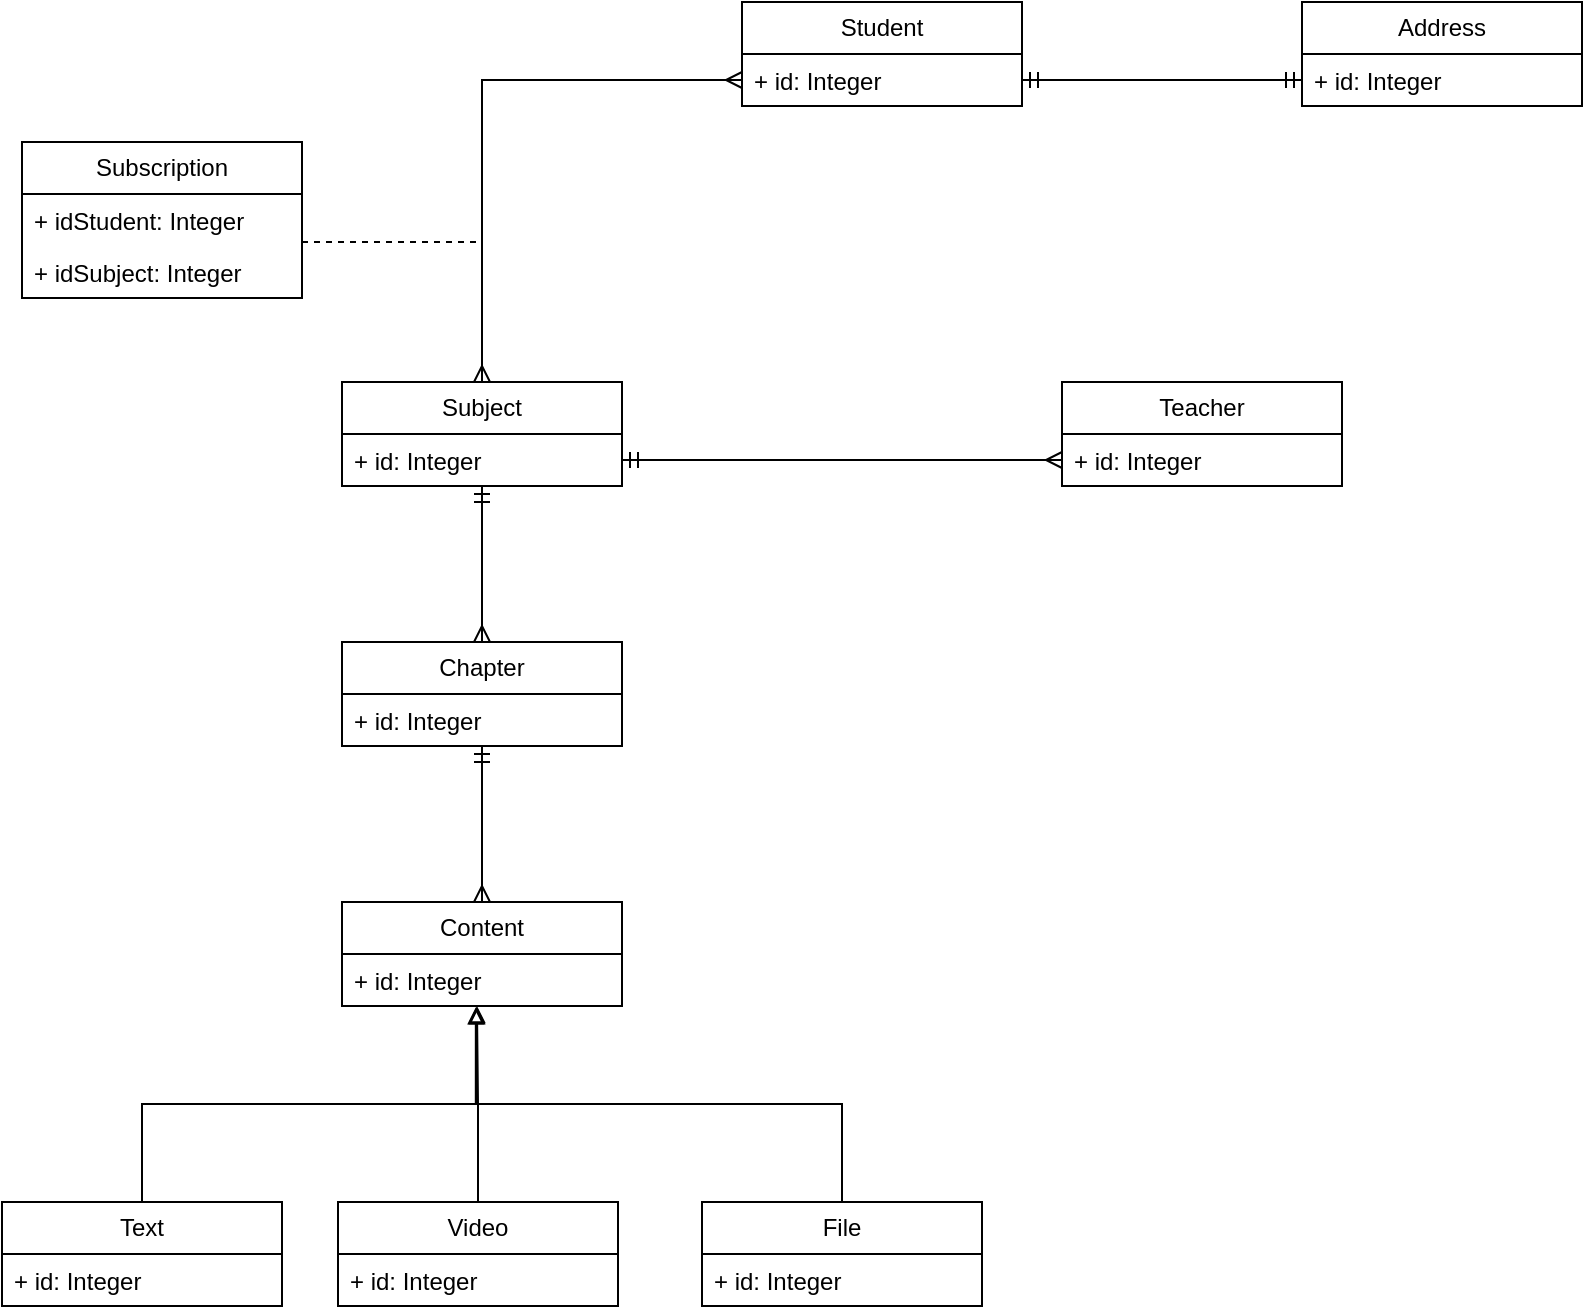 <mxfile version="22.0.3" type="device">
  <diagram name="Page-1" id="S_0nYfbj2h-tWJ1TZthk">
    <mxGraphModel dx="1793" dy="657" grid="0" gridSize="10" guides="1" tooltips="1" connect="1" arrows="1" fold="1" page="0" pageScale="1" pageWidth="1169" pageHeight="827" math="0" shadow="0">
      <root>
        <mxCell id="0" />
        <mxCell id="1" parent="0" />
        <mxCell id="pmQQCVCZeisjfDkoQvOi-5" value="Student" style="swimlane;fontStyle=0;childLayout=stackLayout;horizontal=1;startSize=26;fillColor=none;horizontalStack=0;resizeParent=1;resizeParentMax=0;resizeLast=0;collapsible=1;marginBottom=0;whiteSpace=wrap;html=1;" parent="1" vertex="1">
          <mxGeometry x="520" y="160" width="140" height="52" as="geometry" />
        </mxCell>
        <mxCell id="pmQQCVCZeisjfDkoQvOi-8" value="+ id: Integer" style="text;strokeColor=none;fillColor=none;align=left;verticalAlign=top;spacingLeft=4;spacingRight=4;overflow=hidden;rotatable=0;points=[[0,0.5],[1,0.5]];portConstraint=eastwest;whiteSpace=wrap;html=1;" parent="pmQQCVCZeisjfDkoQvOi-5" vertex="1">
          <mxGeometry y="26" width="140" height="26" as="geometry" />
        </mxCell>
        <mxCell id="pmQQCVCZeisjfDkoQvOi-9" value="Teacher" style="swimlane;fontStyle=0;childLayout=stackLayout;horizontal=1;startSize=26;fillColor=none;horizontalStack=0;resizeParent=1;resizeParentMax=0;resizeLast=0;collapsible=1;marginBottom=0;whiteSpace=wrap;html=1;" parent="1" vertex="1">
          <mxGeometry x="680" y="350" width="140" height="52" as="geometry" />
        </mxCell>
        <mxCell id="pmQQCVCZeisjfDkoQvOi-10" value="+ id: Integer" style="text;strokeColor=none;fillColor=none;align=left;verticalAlign=top;spacingLeft=4;spacingRight=4;overflow=hidden;rotatable=0;points=[[0,0.5],[1,0.5]];portConstraint=eastwest;whiteSpace=wrap;html=1;" parent="pmQQCVCZeisjfDkoQvOi-9" vertex="1">
          <mxGeometry y="26" width="140" height="26" as="geometry" />
        </mxCell>
        <mxCell id="pmQQCVCZeisjfDkoQvOi-21" style="edgeStyle=orthogonalEdgeStyle;rounded=0;orthogonalLoop=1;jettySize=auto;html=1;entryX=0.5;entryY=0;entryDx=0;entryDy=0;startArrow=ERmandOne;startFill=0;endArrow=ERmany;endFill=0;" parent="1" source="pmQQCVCZeisjfDkoQvOi-11" target="pmQQCVCZeisjfDkoQvOi-13" edge="1">
          <mxGeometry relative="1" as="geometry" />
        </mxCell>
        <mxCell id="pmQQCVCZeisjfDkoQvOi-11" value="Subject" style="swimlane;fontStyle=0;childLayout=stackLayout;horizontal=1;startSize=26;fillColor=none;horizontalStack=0;resizeParent=1;resizeParentMax=0;resizeLast=0;collapsible=1;marginBottom=0;whiteSpace=wrap;html=1;" parent="1" vertex="1">
          <mxGeometry x="320" y="350" width="140" height="52" as="geometry" />
        </mxCell>
        <mxCell id="pmQQCVCZeisjfDkoQvOi-12" value="+ id: Integer" style="text;strokeColor=none;fillColor=none;align=left;verticalAlign=top;spacingLeft=4;spacingRight=4;overflow=hidden;rotatable=0;points=[[0,0.5],[1,0.5]];portConstraint=eastwest;whiteSpace=wrap;html=1;" parent="pmQQCVCZeisjfDkoQvOi-11" vertex="1">
          <mxGeometry y="26" width="140" height="26" as="geometry" />
        </mxCell>
        <mxCell id="pmQQCVCZeisjfDkoQvOi-22" style="edgeStyle=orthogonalEdgeStyle;rounded=0;orthogonalLoop=1;jettySize=auto;html=1;entryX=0.5;entryY=0;entryDx=0;entryDy=0;startArrow=ERmandOne;startFill=0;endArrow=ERmany;endFill=0;" parent="1" source="pmQQCVCZeisjfDkoQvOi-13" target="pmQQCVCZeisjfDkoQvOi-15" edge="1">
          <mxGeometry relative="1" as="geometry" />
        </mxCell>
        <mxCell id="pmQQCVCZeisjfDkoQvOi-13" value="Chapter" style="swimlane;fontStyle=0;childLayout=stackLayout;horizontal=1;startSize=26;fillColor=none;horizontalStack=0;resizeParent=1;resizeParentMax=0;resizeLast=0;collapsible=1;marginBottom=0;whiteSpace=wrap;html=1;" parent="1" vertex="1">
          <mxGeometry x="320" y="480" width="140" height="52" as="geometry" />
        </mxCell>
        <mxCell id="pmQQCVCZeisjfDkoQvOi-14" value="+ id: Integer" style="text;strokeColor=none;fillColor=none;align=left;verticalAlign=top;spacingLeft=4;spacingRight=4;overflow=hidden;rotatable=0;points=[[0,0.5],[1,0.5]];portConstraint=eastwest;whiteSpace=wrap;html=1;" parent="pmQQCVCZeisjfDkoQvOi-13" vertex="1">
          <mxGeometry y="26" width="140" height="26" as="geometry" />
        </mxCell>
        <mxCell id="pmQQCVCZeisjfDkoQvOi-15" value="Content" style="swimlane;fontStyle=0;childLayout=stackLayout;horizontal=1;startSize=26;fillColor=none;horizontalStack=0;resizeParent=1;resizeParentMax=0;resizeLast=0;collapsible=1;marginBottom=0;whiteSpace=wrap;html=1;" parent="1" vertex="1">
          <mxGeometry x="320" y="610" width="140" height="52" as="geometry" />
        </mxCell>
        <mxCell id="pmQQCVCZeisjfDkoQvOi-16" value="+ id: Integer" style="text;strokeColor=none;fillColor=none;align=left;verticalAlign=top;spacingLeft=4;spacingRight=4;overflow=hidden;rotatable=0;points=[[0,0.5],[1,0.5]];portConstraint=eastwest;whiteSpace=wrap;html=1;" parent="pmQQCVCZeisjfDkoQvOi-15" vertex="1">
          <mxGeometry y="26" width="140" height="26" as="geometry" />
        </mxCell>
        <mxCell id="pmQQCVCZeisjfDkoQvOi-17" value="Address" style="swimlane;fontStyle=0;childLayout=stackLayout;horizontal=1;startSize=26;fillColor=none;horizontalStack=0;resizeParent=1;resizeParentMax=0;resizeLast=0;collapsible=1;marginBottom=0;whiteSpace=wrap;html=1;" parent="1" vertex="1">
          <mxGeometry x="800" y="160" width="140" height="52" as="geometry" />
        </mxCell>
        <mxCell id="pmQQCVCZeisjfDkoQvOi-18" value="+ id: Integer" style="text;strokeColor=none;fillColor=none;align=left;verticalAlign=top;spacingLeft=4;spacingRight=4;overflow=hidden;rotatable=0;points=[[0,0.5],[1,0.5]];portConstraint=eastwest;whiteSpace=wrap;html=1;" parent="pmQQCVCZeisjfDkoQvOi-17" vertex="1">
          <mxGeometry y="26" width="140" height="26" as="geometry" />
        </mxCell>
        <mxCell id="pmQQCVCZeisjfDkoQvOi-19" style="edgeStyle=orthogonalEdgeStyle;rounded=0;orthogonalLoop=1;jettySize=auto;html=1;startArrow=ERmandOne;startFill=0;endArrow=ERmandOne;endFill=0;" parent="1" source="pmQQCVCZeisjfDkoQvOi-8" target="pmQQCVCZeisjfDkoQvOi-18" edge="1">
          <mxGeometry relative="1" as="geometry" />
        </mxCell>
        <mxCell id="pmQQCVCZeisjfDkoQvOi-20" style="edgeStyle=orthogonalEdgeStyle;rounded=0;orthogonalLoop=1;jettySize=auto;html=1;entryX=1;entryY=0.5;entryDx=0;entryDy=0;startArrow=ERmany;startFill=0;endArrow=ERmandOne;endFill=0;" parent="1" source="pmQQCVCZeisjfDkoQvOi-10" target="pmQQCVCZeisjfDkoQvOi-12" edge="1">
          <mxGeometry relative="1" as="geometry" />
        </mxCell>
        <mxCell id="pmQQCVCZeisjfDkoQvOi-23" value="Text" style="swimlane;fontStyle=0;childLayout=stackLayout;horizontal=1;startSize=26;fillColor=none;horizontalStack=0;resizeParent=1;resizeParentMax=0;resizeLast=0;collapsible=1;marginBottom=0;whiteSpace=wrap;html=1;" parent="1" vertex="1">
          <mxGeometry x="150" y="760" width="140" height="52" as="geometry" />
        </mxCell>
        <mxCell id="pmQQCVCZeisjfDkoQvOi-24" value="+ id: Integer" style="text;strokeColor=none;fillColor=none;align=left;verticalAlign=top;spacingLeft=4;spacingRight=4;overflow=hidden;rotatable=0;points=[[0,0.5],[1,0.5]];portConstraint=eastwest;whiteSpace=wrap;html=1;" parent="pmQQCVCZeisjfDkoQvOi-23" vertex="1">
          <mxGeometry y="26" width="140" height="26" as="geometry" />
        </mxCell>
        <mxCell id="pmQQCVCZeisjfDkoQvOi-25" value="Video" style="swimlane;fontStyle=0;childLayout=stackLayout;horizontal=1;startSize=26;fillColor=none;horizontalStack=0;resizeParent=1;resizeParentMax=0;resizeLast=0;collapsible=1;marginBottom=0;whiteSpace=wrap;html=1;" parent="1" vertex="1">
          <mxGeometry x="318" y="760" width="140" height="52" as="geometry" />
        </mxCell>
        <mxCell id="pmQQCVCZeisjfDkoQvOi-26" value="+ id: Integer" style="text;strokeColor=none;fillColor=none;align=left;verticalAlign=top;spacingLeft=4;spacingRight=4;overflow=hidden;rotatable=0;points=[[0,0.5],[1,0.5]];portConstraint=eastwest;whiteSpace=wrap;html=1;" parent="pmQQCVCZeisjfDkoQvOi-25" vertex="1">
          <mxGeometry y="26" width="140" height="26" as="geometry" />
        </mxCell>
        <mxCell id="pmQQCVCZeisjfDkoQvOi-27" value="File" style="swimlane;fontStyle=0;childLayout=stackLayout;horizontal=1;startSize=26;fillColor=none;horizontalStack=0;resizeParent=1;resizeParentMax=0;resizeLast=0;collapsible=1;marginBottom=0;whiteSpace=wrap;html=1;" parent="1" vertex="1">
          <mxGeometry x="500" y="760" width="140" height="52" as="geometry" />
        </mxCell>
        <mxCell id="pmQQCVCZeisjfDkoQvOi-28" value="+ id: Integer" style="text;strokeColor=none;fillColor=none;align=left;verticalAlign=top;spacingLeft=4;spacingRight=4;overflow=hidden;rotatable=0;points=[[0,0.5],[1,0.5]];portConstraint=eastwest;whiteSpace=wrap;html=1;" parent="pmQQCVCZeisjfDkoQvOi-27" vertex="1">
          <mxGeometry y="26" width="140" height="26" as="geometry" />
        </mxCell>
        <mxCell id="pmQQCVCZeisjfDkoQvOi-29" style="edgeStyle=orthogonalEdgeStyle;rounded=0;orthogonalLoop=1;jettySize=auto;html=1;entryX=0.482;entryY=1;entryDx=0;entryDy=0;entryPerimeter=0;endArrow=block;endFill=0;" parent="1" source="pmQQCVCZeisjfDkoQvOi-25" target="pmQQCVCZeisjfDkoQvOi-16" edge="1">
          <mxGeometry relative="1" as="geometry" />
        </mxCell>
        <mxCell id="pmQQCVCZeisjfDkoQvOi-30" style="edgeStyle=orthogonalEdgeStyle;rounded=0;orthogonalLoop=1;jettySize=auto;html=1;entryX=0.482;entryY=1.022;entryDx=0;entryDy=0;entryPerimeter=0;endArrow=block;endFill=0;" parent="1" source="pmQQCVCZeisjfDkoQvOi-27" target="pmQQCVCZeisjfDkoQvOi-16" edge="1">
          <mxGeometry relative="1" as="geometry" />
        </mxCell>
        <mxCell id="pmQQCVCZeisjfDkoQvOi-31" style="edgeStyle=orthogonalEdgeStyle;rounded=0;orthogonalLoop=1;jettySize=auto;html=1;entryX=0.478;entryY=1.022;entryDx=0;entryDy=0;entryPerimeter=0;endArrow=block;endFill=0;" parent="1" source="pmQQCVCZeisjfDkoQvOi-23" target="pmQQCVCZeisjfDkoQvOi-16" edge="1">
          <mxGeometry relative="1" as="geometry" />
        </mxCell>
        <mxCell id="pmQQCVCZeisjfDkoQvOi-32" style="edgeStyle=orthogonalEdgeStyle;rounded=0;orthogonalLoop=1;jettySize=auto;html=1;startArrow=ERmany;startFill=0;endArrow=ERmany;endFill=0;" parent="1" source="pmQQCVCZeisjfDkoQvOi-8" target="pmQQCVCZeisjfDkoQvOi-11" edge="1">
          <mxGeometry relative="1" as="geometry" />
        </mxCell>
        <mxCell id="pmQQCVCZeisjfDkoQvOi-34" value="" style="endArrow=none;dashed=1;html=1;rounded=0;" parent="1" edge="1">
          <mxGeometry width="50" height="50" relative="1" as="geometry">
            <mxPoint x="300" y="280" as="sourcePoint" />
            <mxPoint x="390" y="280" as="targetPoint" />
          </mxGeometry>
        </mxCell>
        <mxCell id="pmQQCVCZeisjfDkoQvOi-38" value="Subscription" style="swimlane;fontStyle=0;childLayout=stackLayout;horizontal=1;startSize=26;fillColor=none;horizontalStack=0;resizeParent=1;resizeParentMax=0;resizeLast=0;collapsible=1;marginBottom=0;whiteSpace=wrap;html=1;" parent="1" vertex="1">
          <mxGeometry x="160" y="230" width="140" height="78" as="geometry" />
        </mxCell>
        <mxCell id="pmQQCVCZeisjfDkoQvOi-40" value="+ idStudent: Integer" style="text;strokeColor=none;fillColor=none;align=left;verticalAlign=top;spacingLeft=4;spacingRight=4;overflow=hidden;rotatable=0;points=[[0,0.5],[1,0.5]];portConstraint=eastwest;whiteSpace=wrap;html=1;" parent="pmQQCVCZeisjfDkoQvOi-38" vertex="1">
          <mxGeometry y="26" width="140" height="26" as="geometry" />
        </mxCell>
        <mxCell id="pmQQCVCZeisjfDkoQvOi-41" value="+ idSubject: Integer" style="text;strokeColor=none;fillColor=none;align=left;verticalAlign=top;spacingLeft=4;spacingRight=4;overflow=hidden;rotatable=0;points=[[0,0.5],[1,0.5]];portConstraint=eastwest;whiteSpace=wrap;html=1;" parent="pmQQCVCZeisjfDkoQvOi-38" vertex="1">
          <mxGeometry y="52" width="140" height="26" as="geometry" />
        </mxCell>
      </root>
    </mxGraphModel>
  </diagram>
</mxfile>
